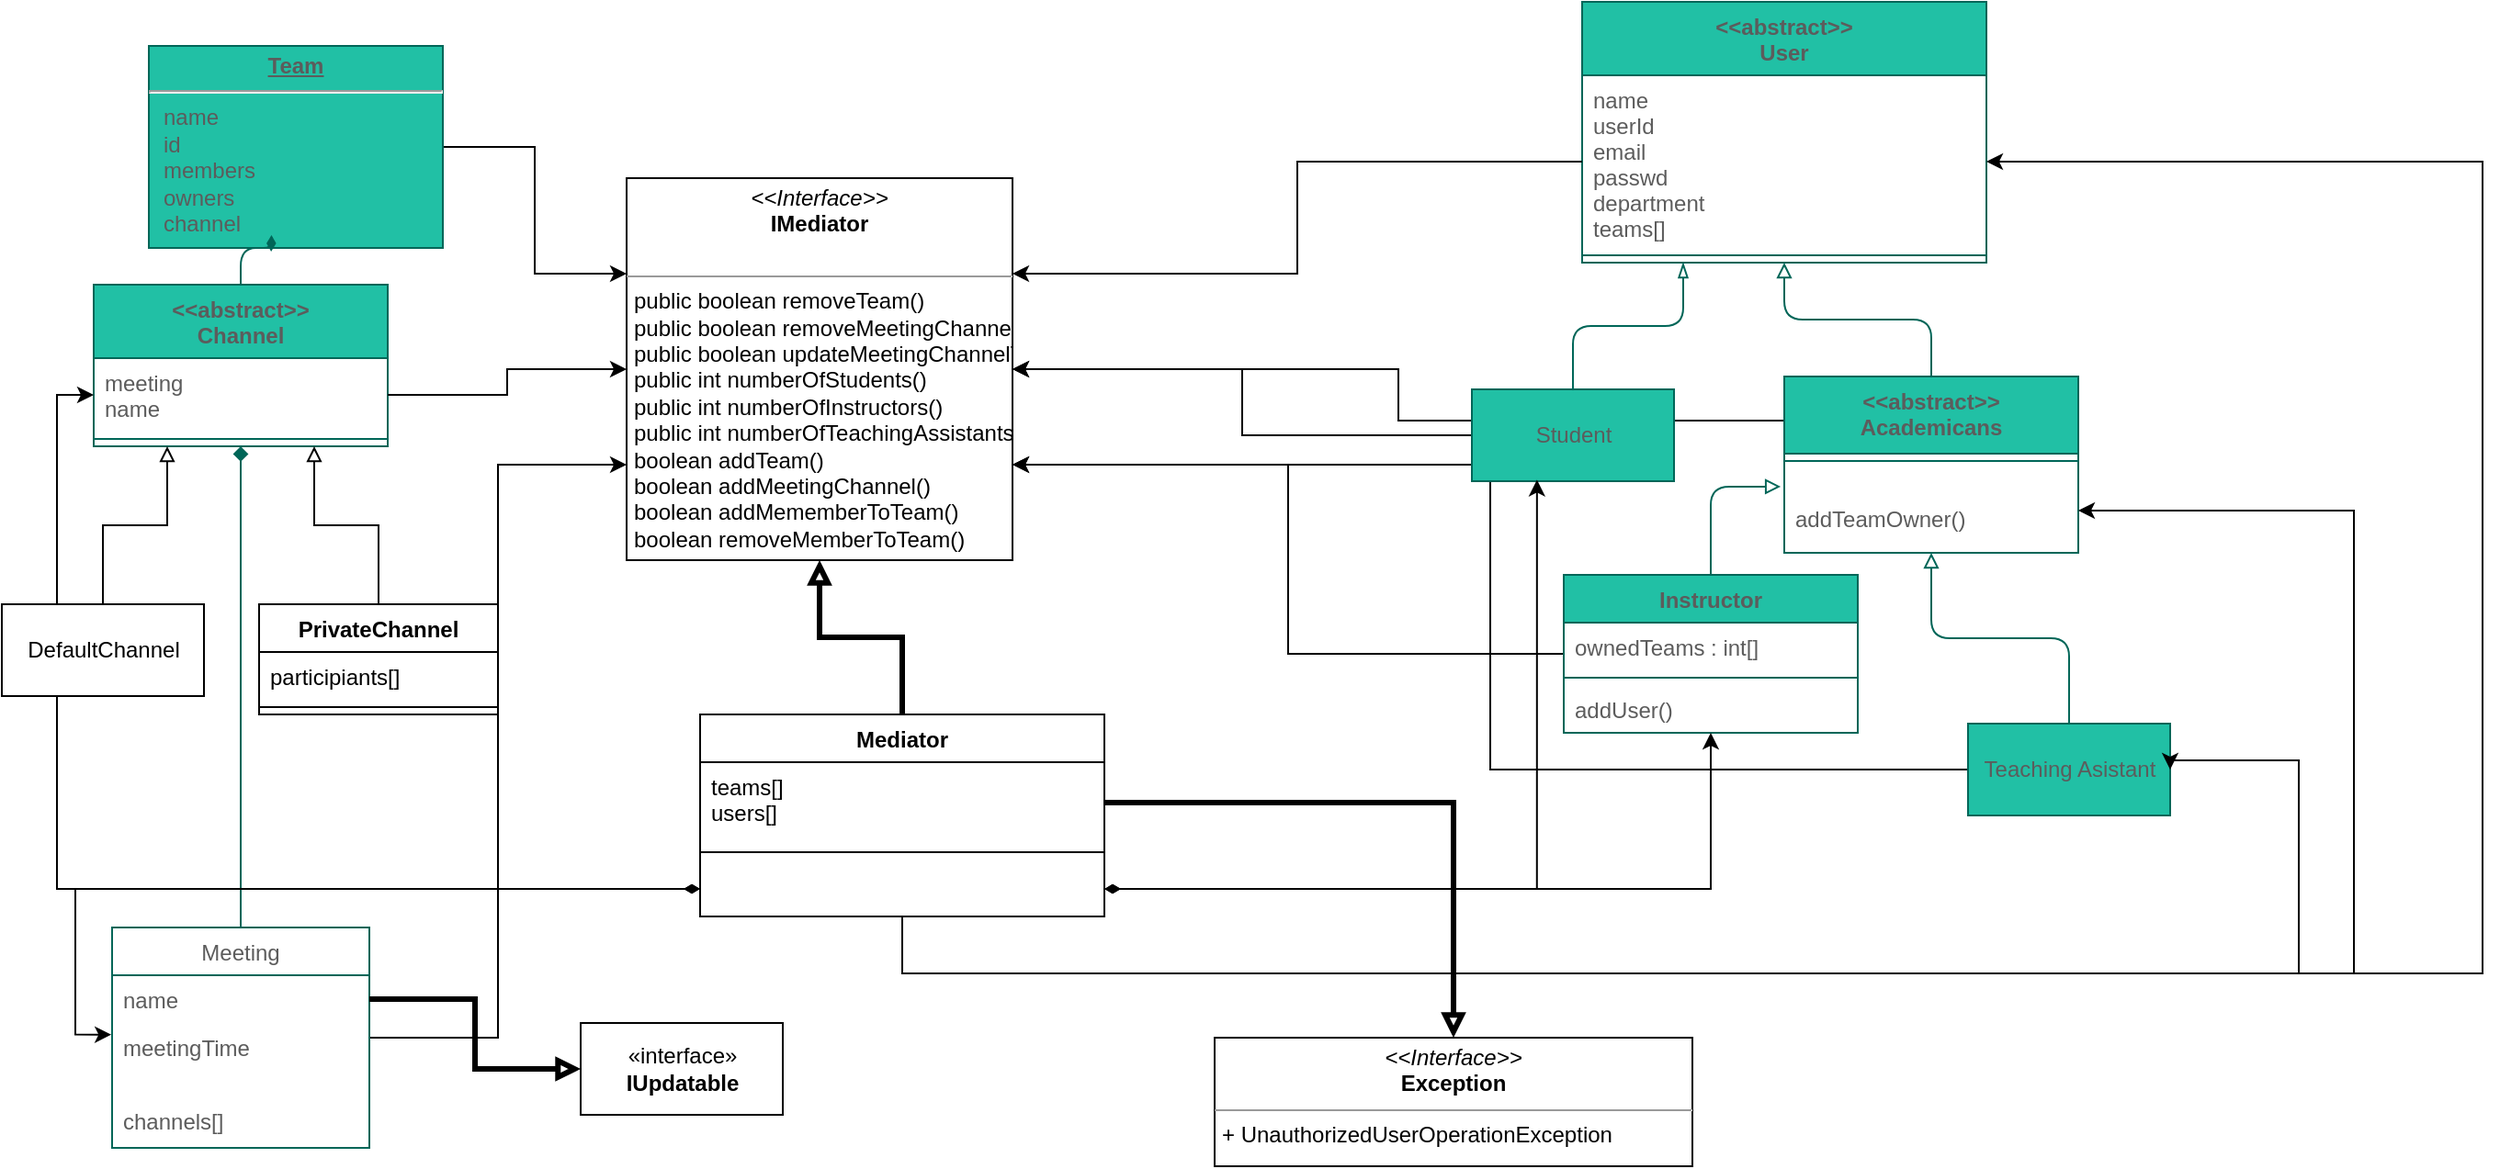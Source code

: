 <mxfile version="14.5.0" type="github">
  <diagram id="frSlsXL32v84QczZVaso" name="Page-1">
    <mxGraphModel dx="981" dy="526" grid="1" gridSize="10" guides="1" tooltips="1" connect="1" arrows="1" fold="1" page="1" pageScale="1" pageWidth="850" pageHeight="1100" math="0" shadow="0">
      <root>
        <mxCell id="0" />
        <mxCell id="1" parent="0" />
        <mxCell id="Eu2-VZ2NSnMf42Nn7M0S-6" value="&lt;&lt;abstract&gt;&gt;&#xa;User" style="swimlane;fontStyle=1;align=center;verticalAlign=top;childLayout=stackLayout;horizontal=1;startSize=40;horizontalStack=0;resizeParent=1;resizeParentMax=0;resizeLast=0;collapsible=1;marginBottom=0;rounded=0;sketch=0;fillColor=#21C0A5;strokeColor=#006658;fontColor=#5C5C5C;" parent="1" vertex="1">
          <mxGeometry x="860" y="16" width="220" height="142" as="geometry">
            <mxRectangle x="40" y="60" width="60" height="26" as="alternateBounds" />
          </mxGeometry>
        </mxCell>
        <mxCell id="Eu2-VZ2NSnMf42Nn7M0S-7" value="name&#xa;userId&#xa;email&#xa;passwd&#xa;department&#xa;teams[]" style="text;align=left;verticalAlign=top;spacingLeft=4;spacingRight=4;overflow=hidden;rotatable=0;points=[[0,0.5],[1,0.5]];portConstraint=eastwest;fontColor=#5C5C5C;" parent="Eu2-VZ2NSnMf42Nn7M0S-6" vertex="1">
          <mxGeometry y="40" width="220" height="94" as="geometry" />
        </mxCell>
        <mxCell id="Eu2-VZ2NSnMf42Nn7M0S-8" value="" style="line;strokeWidth=1;fillColor=none;align=left;verticalAlign=middle;spacingTop=-1;spacingLeft=3;spacingRight=3;rotatable=0;labelPosition=right;points=[];portConstraint=eastwest;strokeColor=#006658;fontColor=#5C5C5C;" parent="Eu2-VZ2NSnMf42Nn7M0S-6" vertex="1">
          <mxGeometry y="134" width="220" height="8" as="geometry" />
        </mxCell>
        <mxCell id="7nu4Bx274fvl5vmak-Ca-19" style="edgeStyle=orthogonalEdgeStyle;rounded=0;orthogonalLoop=1;jettySize=auto;html=1;endArrow=classic;endFill=1;entryX=0;entryY=0.25;entryDx=0;entryDy=0;" parent="1" source="Eu2-VZ2NSnMf42Nn7M0S-11" target="7nu4Bx274fvl5vmak-Ca-15" edge="1">
          <mxGeometry relative="1" as="geometry">
            <mxPoint x="350" y="170" as="targetPoint" />
          </mxGeometry>
        </mxCell>
        <mxCell id="Eu2-VZ2NSnMf42Nn7M0S-11" value="&lt;p style=&quot;margin: 0px ; margin-top: 4px ; text-align: center ; text-decoration: underline&quot;&gt;&lt;b&gt;Team&lt;/b&gt;&lt;/p&gt;&lt;hr&gt;&lt;p style=&quot;margin: 0px ; margin-left: 8px&quot;&gt;name&lt;/p&gt;&lt;p style=&quot;margin: 0px ; margin-left: 8px&quot;&gt;id&lt;/p&gt;&lt;p style=&quot;margin: 0px ; margin-left: 8px&quot;&gt;members&lt;/p&gt;&lt;p style=&quot;margin: 0px ; margin-left: 8px&quot;&gt;owners&lt;/p&gt;&lt;p style=&quot;margin: 0px ; margin-left: 8px&quot;&gt;channel&lt;/p&gt;" style="verticalAlign=top;align=left;overflow=fill;fontSize=12;fontFamily=Helvetica;html=1;rounded=0;sketch=0;strokeColor=#006658;fillColor=#21C0A5;fontColor=#5C5C5C;" parent="1" vertex="1">
          <mxGeometry x="80" y="40" width="160" height="110" as="geometry" />
        </mxCell>
        <mxCell id="Eu2-VZ2NSnMf42Nn7M0S-36" style="edgeStyle=orthogonalEdgeStyle;curved=0;rounded=1;sketch=0;orthogonalLoop=1;jettySize=auto;html=1;entryX=0.416;entryY=1.018;entryDx=0;entryDy=0;entryPerimeter=0;endArrow=diamondThin;endFill=1;strokeColor=#006658;fillColor=#21C0A5;fontColor=#5C5C5C;" parent="1" source="Eu2-VZ2NSnMf42Nn7M0S-13" target="Eu2-VZ2NSnMf42Nn7M0S-11" edge="1">
          <mxGeometry relative="1" as="geometry" />
        </mxCell>
        <mxCell id="Eu2-VZ2NSnMf42Nn7M0S-13" value="&lt;&lt;abstract&gt;&gt;&#xa;Channel" style="swimlane;fontStyle=1;align=center;verticalAlign=top;childLayout=stackLayout;horizontal=1;startSize=40;horizontalStack=0;resizeParent=1;resizeParentMax=0;resizeLast=0;collapsible=1;marginBottom=0;rounded=0;sketch=0;strokeColor=#006658;fillColor=#21C0A5;fontColor=#5C5C5C;" parent="1" vertex="1">
          <mxGeometry x="50" y="170" width="160" height="88" as="geometry" />
        </mxCell>
        <mxCell id="Eu2-VZ2NSnMf42Nn7M0S-14" value="meeting&#xa;name" style="text;strokeColor=none;fillColor=none;align=left;verticalAlign=top;spacingLeft=4;spacingRight=4;overflow=hidden;rotatable=0;points=[[0,0.5],[1,0.5]];portConstraint=eastwest;fontColor=#5C5C5C;" parent="Eu2-VZ2NSnMf42Nn7M0S-13" vertex="1">
          <mxGeometry y="40" width="160" height="40" as="geometry" />
        </mxCell>
        <mxCell id="Eu2-VZ2NSnMf42Nn7M0S-15" value="" style="line;strokeWidth=1;fillColor=none;align=left;verticalAlign=middle;spacingTop=-1;spacingLeft=3;spacingRight=3;rotatable=0;labelPosition=right;points=[];portConstraint=eastwest;strokeColor=#006658;fontColor=#5C5C5C;" parent="Eu2-VZ2NSnMf42Nn7M0S-13" vertex="1">
          <mxGeometry y="80" width="160" height="8" as="geometry" />
        </mxCell>
        <mxCell id="Eu2-VZ2NSnMf42Nn7M0S-37" style="edgeStyle=orthogonalEdgeStyle;curved=0;rounded=1;sketch=0;orthogonalLoop=1;jettySize=auto;html=1;endArrow=diamond;endFill=1;strokeColor=#006658;fillColor=#21C0A5;fontColor=#5C5C5C;" parent="1" source="Eu2-VZ2NSnMf42Nn7M0S-17" target="Eu2-VZ2NSnMf42Nn7M0S-13" edge="1">
          <mxGeometry relative="1" as="geometry" />
        </mxCell>
        <mxCell id="7nu4Bx274fvl5vmak-Ca-22" style="edgeStyle=orthogonalEdgeStyle;rounded=0;orthogonalLoop=1;jettySize=auto;html=1;endArrow=classic;endFill=1;entryX=0;entryY=0.75;entryDx=0;entryDy=0;" parent="1" source="Eu2-VZ2NSnMf42Nn7M0S-17" target="7nu4Bx274fvl5vmak-Ca-15" edge="1">
          <mxGeometry relative="1" as="geometry">
            <mxPoint x="300" y="250" as="targetPoint" />
          </mxGeometry>
        </mxCell>
        <mxCell id="Eu2-VZ2NSnMf42Nn7M0S-17" value="Meeting" style="swimlane;fontStyle=0;childLayout=stackLayout;horizontal=1;startSize=26;fillColor=none;horizontalStack=0;resizeParent=1;resizeParentMax=0;resizeLast=0;collapsible=1;marginBottom=0;rounded=0;sketch=0;strokeColor=#006658;fontColor=#5C5C5C;" parent="1" vertex="1">
          <mxGeometry x="60" y="520" width="140" height="120" as="geometry" />
        </mxCell>
        <mxCell id="Eu2-VZ2NSnMf42Nn7M0S-18" value="name" style="text;strokeColor=none;fillColor=none;align=left;verticalAlign=top;spacingLeft=4;spacingRight=4;overflow=hidden;rotatable=0;points=[[0,0.5],[1,0.5]];portConstraint=eastwest;fontColor=#5C5C5C;" parent="Eu2-VZ2NSnMf42Nn7M0S-17" vertex="1">
          <mxGeometry y="26" width="140" height="26" as="geometry" />
        </mxCell>
        <mxCell id="Eu2-VZ2NSnMf42Nn7M0S-19" value="meetingTime" style="text;strokeColor=none;fillColor=none;align=left;verticalAlign=top;spacingLeft=4;spacingRight=4;overflow=hidden;rotatable=0;points=[[0,0.5],[1,0.5]];portConstraint=eastwest;fontColor=#5C5C5C;" parent="Eu2-VZ2NSnMf42Nn7M0S-17" vertex="1">
          <mxGeometry y="52" width="140" height="26" as="geometry" />
        </mxCell>
        <mxCell id="Eu2-VZ2NSnMf42Nn7M0S-20" value="&#xa;channels[]" style="text;strokeColor=none;fillColor=none;align=left;verticalAlign=top;spacingLeft=4;spacingRight=4;overflow=hidden;rotatable=0;points=[[0,0.5],[1,0.5]];portConstraint=eastwest;fontColor=#5C5C5C;" parent="Eu2-VZ2NSnMf42Nn7M0S-17" vertex="1">
          <mxGeometry y="78" width="140" height="42" as="geometry" />
        </mxCell>
        <mxCell id="Eu2-VZ2NSnMf42Nn7M0S-33" style="edgeStyle=orthogonalEdgeStyle;curved=0;rounded=1;sketch=0;orthogonalLoop=1;jettySize=auto;html=1;entryX=-0.012;entryY=0.217;entryDx=0;entryDy=0;strokeColor=#006658;fillColor=#21C0A5;fontColor=#5C5C5C;endArrow=block;endFill=0;entryPerimeter=0;" parent="1" source="Eu2-VZ2NSnMf42Nn7M0S-21" target="Eu2-VZ2NSnMf42Nn7M0S-28" edge="1">
          <mxGeometry relative="1" as="geometry" />
        </mxCell>
        <mxCell id="7nu4Bx274fvl5vmak-Ca-27" style="edgeStyle=orthogonalEdgeStyle;rounded=0;orthogonalLoop=1;jettySize=auto;html=1;entryX=1;entryY=0.75;entryDx=0;entryDy=0;endArrow=classic;endFill=1;" parent="1" source="Eu2-VZ2NSnMf42Nn7M0S-21" target="7nu4Bx274fvl5vmak-Ca-15" edge="1">
          <mxGeometry relative="1" as="geometry" />
        </mxCell>
        <mxCell id="Eu2-VZ2NSnMf42Nn7M0S-21" value="Instructor" style="swimlane;fontStyle=1;align=center;verticalAlign=top;childLayout=stackLayout;horizontal=1;startSize=26;horizontalStack=0;resizeParent=1;resizeParentMax=0;resizeLast=0;collapsible=1;marginBottom=0;rounded=0;sketch=0;strokeColor=#006658;fillColor=#21C0A5;fontColor=#5C5C5C;" parent="1" vertex="1">
          <mxGeometry x="850" y="328" width="160" height="86" as="geometry">
            <mxRectangle x="850" y="378" width="100" height="26" as="alternateBounds" />
          </mxGeometry>
        </mxCell>
        <mxCell id="Eu2-VZ2NSnMf42Nn7M0S-22" value="ownedTeams : int[]" style="text;strokeColor=none;fillColor=none;align=left;verticalAlign=top;spacingLeft=4;spacingRight=4;overflow=hidden;rotatable=0;points=[[0,0.5],[1,0.5]];portConstraint=eastwest;fontColor=#5C5C5C;" parent="Eu2-VZ2NSnMf42Nn7M0S-21" vertex="1">
          <mxGeometry y="26" width="160" height="26" as="geometry" />
        </mxCell>
        <mxCell id="Eu2-VZ2NSnMf42Nn7M0S-23" value="" style="line;strokeWidth=1;fillColor=none;align=left;verticalAlign=middle;spacingTop=-1;spacingLeft=3;spacingRight=3;rotatable=0;labelPosition=right;points=[];portConstraint=eastwest;strokeColor=#006658;fontColor=#5C5C5C;" parent="Eu2-VZ2NSnMf42Nn7M0S-21" vertex="1">
          <mxGeometry y="52" width="160" height="8" as="geometry" />
        </mxCell>
        <mxCell id="Eu2-VZ2NSnMf42Nn7M0S-24" value="addUser()" style="text;strokeColor=none;fillColor=none;align=left;verticalAlign=top;spacingLeft=4;spacingRight=4;overflow=hidden;rotatable=0;points=[[0,0.5],[1,0.5]];portConstraint=eastwest;fontColor=#5C5C5C;" parent="Eu2-VZ2NSnMf42Nn7M0S-21" vertex="1">
          <mxGeometry y="60" width="160" height="26" as="geometry" />
        </mxCell>
        <mxCell id="Eu2-VZ2NSnMf42Nn7M0S-32" style="edgeStyle=orthogonalEdgeStyle;curved=0;rounded=1;sketch=0;orthogonalLoop=1;jettySize=auto;html=1;entryX=0.5;entryY=1;entryDx=0;entryDy=0;strokeColor=#006658;fillColor=#21C0A5;fontColor=#5C5C5C;endArrow=block;endFill=0;" parent="1" source="Eu2-VZ2NSnMf42Nn7M0S-25" target="Eu2-VZ2NSnMf42Nn7M0S-6" edge="1">
          <mxGeometry relative="1" as="geometry">
            <mxPoint x="990.02" y="201.008" as="targetPoint" />
          </mxGeometry>
        </mxCell>
        <mxCell id="7nu4Bx274fvl5vmak-Ca-26" style="edgeStyle=orthogonalEdgeStyle;rounded=0;orthogonalLoop=1;jettySize=auto;html=1;exitX=0;exitY=0.25;exitDx=0;exitDy=0;entryX=1;entryY=0.5;entryDx=0;entryDy=0;endArrow=classic;endFill=1;" parent="1" source="Eu2-VZ2NSnMf42Nn7M0S-25" target="7nu4Bx274fvl5vmak-Ca-15" edge="1">
          <mxGeometry relative="1" as="geometry" />
        </mxCell>
        <mxCell id="Eu2-VZ2NSnMf42Nn7M0S-25" value="&lt;&lt;abstract&gt;&gt;&#xa;Academicans" style="swimlane;fontStyle=1;align=center;verticalAlign=top;childLayout=stackLayout;horizontal=1;startSize=42;horizontalStack=0;resizeParent=1;resizeParentMax=0;resizeLast=0;collapsible=1;marginBottom=0;rounded=0;sketch=0;strokeColor=#006658;fillColor=#21C0A5;fontColor=#5C5C5C;" parent="1" vertex="1">
          <mxGeometry x="970" y="220" width="160" height="96" as="geometry">
            <mxRectangle x="640" y="278" width="90" height="26" as="alternateBounds" />
          </mxGeometry>
        </mxCell>
        <mxCell id="Eu2-VZ2NSnMf42Nn7M0S-27" value="" style="line;strokeWidth=1;fillColor=none;align=left;verticalAlign=middle;spacingTop=-1;spacingLeft=3;spacingRight=3;rotatable=0;labelPosition=right;points=[];portConstraint=eastwest;strokeColor=#006658;fontColor=#5C5C5C;" parent="Eu2-VZ2NSnMf42Nn7M0S-25" vertex="1">
          <mxGeometry y="42" width="160" height="8" as="geometry" />
        </mxCell>
        <mxCell id="Eu2-VZ2NSnMf42Nn7M0S-28" value="&#xa;addTeamOwner()" style="text;strokeColor=none;fillColor=none;align=left;verticalAlign=top;spacingLeft=4;spacingRight=4;overflow=hidden;rotatable=0;points=[[0,0.5],[1,0.5]];portConstraint=eastwest;fontColor=#5C5C5C;" parent="Eu2-VZ2NSnMf42Nn7M0S-25" vertex="1">
          <mxGeometry y="50" width="160" height="46" as="geometry" />
        </mxCell>
        <mxCell id="Eu2-VZ2NSnMf42Nn7M0S-34" style="edgeStyle=orthogonalEdgeStyle;curved=0;rounded=1;sketch=0;orthogonalLoop=1;jettySize=auto;html=1;fillColor=#21C0A5;fontColor=#5C5C5C;strokeColor=#006658;endArrow=block;endFill=0;" parent="1" source="Eu2-VZ2NSnMf42Nn7M0S-29" target="Eu2-VZ2NSnMf42Nn7M0S-25" edge="1">
          <mxGeometry relative="1" as="geometry" />
        </mxCell>
        <mxCell id="7nu4Bx274fvl5vmak-Ca-28" style="edgeStyle=orthogonalEdgeStyle;rounded=0;orthogonalLoop=1;jettySize=auto;html=1;entryX=1;entryY=0.75;entryDx=0;entryDy=0;endArrow=classic;endFill=1;" parent="1" source="Eu2-VZ2NSnMf42Nn7M0S-29" target="7nu4Bx274fvl5vmak-Ca-15" edge="1">
          <mxGeometry relative="1" as="geometry" />
        </mxCell>
        <mxCell id="Eu2-VZ2NSnMf42Nn7M0S-29" value="Teaching Asistant" style="html=1;rounded=0;sketch=0;strokeColor=#006658;fillColor=#21C0A5;fontColor=#5C5C5C;" parent="1" vertex="1">
          <mxGeometry x="1070" y="409" width="110" height="50" as="geometry" />
        </mxCell>
        <mxCell id="Eu2-VZ2NSnMf42Nn7M0S-31" style="edgeStyle=orthogonalEdgeStyle;curved=0;rounded=1;sketch=0;orthogonalLoop=1;jettySize=auto;html=1;strokeColor=#006658;fillColor=#21C0A5;fontColor=#5C5C5C;endArrow=blockThin;endFill=0;entryX=0.25;entryY=1;entryDx=0;entryDy=0;" parent="1" source="Eu2-VZ2NSnMf42Nn7M0S-30" target="Eu2-VZ2NSnMf42Nn7M0S-6" edge="1">
          <mxGeometry relative="1" as="geometry">
            <mxPoint x="952" y="201" as="targetPoint" />
          </mxGeometry>
        </mxCell>
        <mxCell id="7nu4Bx274fvl5vmak-Ca-25" style="edgeStyle=orthogonalEdgeStyle;rounded=0;orthogonalLoop=1;jettySize=auto;html=1;entryX=1;entryY=0.5;entryDx=0;entryDy=0;endArrow=classic;endFill=1;" parent="1" source="Eu2-VZ2NSnMf42Nn7M0S-30" target="7nu4Bx274fvl5vmak-Ca-15" edge="1">
          <mxGeometry relative="1" as="geometry" />
        </mxCell>
        <mxCell id="Eu2-VZ2NSnMf42Nn7M0S-30" value="Student" style="html=1;rounded=0;sketch=0;strokeColor=#006658;fillColor=#21C0A5;fontColor=#5C5C5C;" parent="1" vertex="1">
          <mxGeometry x="800" y="227" width="110" height="50" as="geometry" />
        </mxCell>
        <mxCell id="7nu4Bx274fvl5vmak-Ca-17" style="edgeStyle=orthogonalEdgeStyle;rounded=0;orthogonalLoop=1;jettySize=auto;html=1;endArrow=block;endFill=0;strokeWidth=3;" parent="1" source="7nu4Bx274fvl5vmak-Ca-1" target="7nu4Bx274fvl5vmak-Ca-15" edge="1">
          <mxGeometry relative="1" as="geometry" />
        </mxCell>
        <mxCell id="7nu4Bx274fvl5vmak-Ca-1" value="Mediator" style="swimlane;fontStyle=1;align=center;verticalAlign=top;childLayout=stackLayout;horizontal=1;startSize=26;horizontalStack=0;resizeParent=1;resizeParentMax=0;resizeLast=0;collapsible=1;marginBottom=0;" parent="1" vertex="1">
          <mxGeometry x="380" y="404" width="220" height="110" as="geometry" />
        </mxCell>
        <mxCell id="7nu4Bx274fvl5vmak-Ca-2" value="teams[]&#xa;users[]" style="text;strokeColor=none;fillColor=none;align=left;verticalAlign=top;spacingLeft=4;spacingRight=4;overflow=hidden;rotatable=0;points=[[0,0.5],[1,0.5]];portConstraint=eastwest;" parent="7nu4Bx274fvl5vmak-Ca-1" vertex="1">
          <mxGeometry y="26" width="220" height="44" as="geometry" />
        </mxCell>
        <mxCell id="7nu4Bx274fvl5vmak-Ca-3" value="" style="line;strokeWidth=1;fillColor=none;align=left;verticalAlign=middle;spacingTop=-1;spacingLeft=3;spacingRight=3;rotatable=0;labelPosition=right;points=[];portConstraint=eastwest;" parent="7nu4Bx274fvl5vmak-Ca-1" vertex="1">
          <mxGeometry y="70" width="220" height="10" as="geometry" />
        </mxCell>
        <mxCell id="7nu4Bx274fvl5vmak-Ca-4" value="   " style="text;strokeColor=none;fillColor=none;align=left;verticalAlign=top;spacingLeft=4;spacingRight=4;overflow=hidden;rotatable=0;points=[[0,0.5],[1,0.5]];portConstraint=eastwest;" parent="7nu4Bx274fvl5vmak-Ca-1" vertex="1">
          <mxGeometry y="80" width="220" height="30" as="geometry" />
        </mxCell>
        <mxCell id="7nu4Bx274fvl5vmak-Ca-15" value="&lt;p style=&quot;margin: 0px ; margin-top: 4px ; text-align: center&quot;&gt;&lt;i&gt;&amp;lt;&amp;lt;Interface&amp;gt;&amp;gt;&lt;/i&gt;&lt;br&gt;&lt;b&gt;IMediator&lt;/b&gt;&lt;/p&gt;&lt;p style=&quot;margin: 0px ; margin-left: 4px&quot;&gt;&lt;br&gt;&lt;/p&gt;&lt;hr size=&quot;1&quot;&gt;&lt;p style=&quot;margin: 0px ; margin-left: 4px&quot;&gt;public boolean removeTeam()&lt;br style=&quot;padding: 0px ; margin: 0px&quot;&gt;public boolean removeMeetingChannel()&lt;br style=&quot;padding: 0px ; margin: 0px&quot;&gt;public boolean updateMeetingChannelTime()&lt;br style=&quot;padding: 0px ; margin: 0px&quot;&gt;public int numberOfStudents()&lt;br style=&quot;padding: 0px ; margin: 0px&quot;&gt;public int numberOfInstructors()&lt;br style=&quot;padding: 0px ; margin: 0px&quot;&gt;public int numberOfTeachingAssistants()&lt;br style=&quot;padding: 0px ; margin: 0px&quot;&gt;boolean addTeam()&lt;br style=&quot;padding: 0px ; margin: 0px&quot;&gt;boolean addMeetingChannel()&lt;br style=&quot;padding: 0px ; margin: 0px&quot;&gt;boolean addMememberToTeam()&lt;br style=&quot;padding: 0px ; margin: 0px&quot;&gt;boolean removeMemberToTeam()&lt;br&gt;&lt;/p&gt;&lt;p style=&quot;margin: 0px ; margin-left: 4px&quot;&gt;&lt;br&gt;&lt;/p&gt;" style="verticalAlign=top;align=left;overflow=fill;fontSize=12;fontFamily=Helvetica;html=1;" parent="1" vertex="1">
          <mxGeometry x="340" y="112" width="210" height="208" as="geometry" />
        </mxCell>
        <mxCell id="7nu4Bx274fvl5vmak-Ca-21" style="edgeStyle=orthogonalEdgeStyle;rounded=0;orthogonalLoop=1;jettySize=auto;html=1;endArrow=classic;endFill=1;entryX=0;entryY=0.5;entryDx=0;entryDy=0;" parent="1" source="Eu2-VZ2NSnMf42Nn7M0S-14" target="7nu4Bx274fvl5vmak-Ca-15" edge="1">
          <mxGeometry relative="1" as="geometry">
            <mxPoint x="330" y="190" as="targetPoint" />
          </mxGeometry>
        </mxCell>
        <mxCell id="7nu4Bx274fvl5vmak-Ca-24" style="edgeStyle=orthogonalEdgeStyle;rounded=0;orthogonalLoop=1;jettySize=auto;html=1;entryX=1;entryY=0.25;entryDx=0;entryDy=0;endArrow=classic;endFill=1;" parent="1" source="Eu2-VZ2NSnMf42Nn7M0S-7" target="7nu4Bx274fvl5vmak-Ca-15" edge="1">
          <mxGeometry relative="1" as="geometry" />
        </mxCell>
        <mxCell id="7nu4Bx274fvl5vmak-Ca-29" style="edgeStyle=orthogonalEdgeStyle;rounded=0;orthogonalLoop=1;jettySize=auto;html=1;entryX=0;entryY=0.5;entryDx=0;entryDy=0;endArrow=classic;endFill=1;startArrow=diamondThin;startFill=1;" parent="1" source="7nu4Bx274fvl5vmak-Ca-4" target="Eu2-VZ2NSnMf42Nn7M0S-14" edge="1">
          <mxGeometry relative="1" as="geometry" />
        </mxCell>
        <mxCell id="7nu4Bx274fvl5vmak-Ca-30" style="edgeStyle=orthogonalEdgeStyle;rounded=0;orthogonalLoop=1;jettySize=auto;html=1;entryX=-0.003;entryY=0.244;entryDx=0;entryDy=0;entryPerimeter=0;endArrow=classic;endFill=1;startArrow=diamondThin;startFill=1;" parent="1" source="7nu4Bx274fvl5vmak-Ca-4" target="Eu2-VZ2NSnMf42Nn7M0S-19" edge="1">
          <mxGeometry relative="1" as="geometry" />
        </mxCell>
        <mxCell id="7nu4Bx274fvl5vmak-Ca-31" style="edgeStyle=orthogonalEdgeStyle;rounded=0;orthogonalLoop=1;jettySize=auto;html=1;endArrow=classic;endFill=1;entryX=1;entryY=0.5;entryDx=0;entryDy=0;" parent="1" source="7nu4Bx274fvl5vmak-Ca-4" target="Eu2-VZ2NSnMf42Nn7M0S-7" edge="1">
          <mxGeometry relative="1" as="geometry">
            <mxPoint x="1262.353" y="110" as="targetPoint" />
            <Array as="points">
              <mxPoint x="1350" y="545" />
              <mxPoint x="1350" y="103" />
            </Array>
          </mxGeometry>
        </mxCell>
        <mxCell id="7nu4Bx274fvl5vmak-Ca-32" style="edgeStyle=orthogonalEdgeStyle;rounded=0;orthogonalLoop=1;jettySize=auto;html=1;endArrow=classic;endFill=1;entryX=1;entryY=0.5;entryDx=0;entryDy=0;" parent="1" source="7nu4Bx274fvl5vmak-Ca-4" target="Eu2-VZ2NSnMf42Nn7M0S-28" edge="1">
          <mxGeometry relative="1" as="geometry">
            <mxPoint x="1212.353" y="545" as="targetPoint" />
            <Array as="points">
              <mxPoint x="490" y="545" />
              <mxPoint x="1280" y="545" />
              <mxPoint x="1280" y="293" />
            </Array>
          </mxGeometry>
        </mxCell>
        <mxCell id="7nu4Bx274fvl5vmak-Ca-33" style="edgeStyle=orthogonalEdgeStyle;rounded=0;orthogonalLoop=1;jettySize=auto;html=1;endArrow=classic;endFill=1;entryX=1;entryY=0.5;entryDx=0;entryDy=0;" parent="1" source="7nu4Bx274fvl5vmak-Ca-4" target="Eu2-VZ2NSnMf42Nn7M0S-29" edge="1">
          <mxGeometry relative="1" as="geometry">
            <mxPoint x="1243.529" y="545" as="targetPoint" />
            <Array as="points">
              <mxPoint x="1250" y="545" />
              <mxPoint x="1250" y="429" />
            </Array>
          </mxGeometry>
        </mxCell>
        <mxCell id="7nu4Bx274fvl5vmak-Ca-34" style="edgeStyle=orthogonalEdgeStyle;rounded=0;orthogonalLoop=1;jettySize=auto;html=1;entryX=0.5;entryY=1;entryDx=0;entryDy=0;endArrow=classic;endFill=1;strokeWidth=1;startArrow=diamondThin;startFill=1;" parent="1" source="7nu4Bx274fvl5vmak-Ca-4" target="Eu2-VZ2NSnMf42Nn7M0S-21" edge="1">
          <mxGeometry relative="1" as="geometry" />
        </mxCell>
        <mxCell id="7nu4Bx274fvl5vmak-Ca-35" style="edgeStyle=orthogonalEdgeStyle;rounded=0;orthogonalLoop=1;jettySize=auto;html=1;entryX=0.322;entryY=0.984;entryDx=0;entryDy=0;entryPerimeter=0;endArrow=classic;endFill=1;startArrow=diamondThin;startFill=1;" parent="1" source="7nu4Bx274fvl5vmak-Ca-4" target="Eu2-VZ2NSnMf42Nn7M0S-30" edge="1">
          <mxGeometry relative="1" as="geometry" />
        </mxCell>
        <mxCell id="EcWiDy5T20w_fIthQefM-9" style="edgeStyle=orthogonalEdgeStyle;rounded=0;orthogonalLoop=1;jettySize=auto;html=1;entryX=0.75;entryY=1;entryDx=0;entryDy=0;endArrow=block;endFill=0;" edge="1" parent="1" source="EcWiDy5T20w_fIthQefM-5" target="Eu2-VZ2NSnMf42Nn7M0S-13">
          <mxGeometry relative="1" as="geometry" />
        </mxCell>
        <mxCell id="EcWiDy5T20w_fIthQefM-5" value="PrivateChannel" style="swimlane;fontStyle=1;align=center;verticalAlign=top;childLayout=stackLayout;horizontal=1;startSize=26;horizontalStack=0;resizeParent=1;resizeParentMax=0;resizeLast=0;collapsible=1;marginBottom=0;" vertex="1" parent="1">
          <mxGeometry x="140" y="344" width="130" height="60" as="geometry" />
        </mxCell>
        <mxCell id="EcWiDy5T20w_fIthQefM-6" value="participiants[]" style="text;strokeColor=none;fillColor=none;align=left;verticalAlign=top;spacingLeft=4;spacingRight=4;overflow=hidden;rotatable=0;points=[[0,0.5],[1,0.5]];portConstraint=eastwest;" vertex="1" parent="EcWiDy5T20w_fIthQefM-5">
          <mxGeometry y="26" width="130" height="26" as="geometry" />
        </mxCell>
        <mxCell id="EcWiDy5T20w_fIthQefM-7" value="" style="line;strokeWidth=1;fillColor=none;align=left;verticalAlign=middle;spacingTop=-1;spacingLeft=3;spacingRight=3;rotatable=0;labelPosition=right;points=[];portConstraint=eastwest;" vertex="1" parent="EcWiDy5T20w_fIthQefM-5">
          <mxGeometry y="52" width="130" height="8" as="geometry" />
        </mxCell>
        <mxCell id="EcWiDy5T20w_fIthQefM-13" style="edgeStyle=orthogonalEdgeStyle;rounded=0;orthogonalLoop=1;jettySize=auto;html=1;entryX=0.25;entryY=1;entryDx=0;entryDy=0;endArrow=block;endFill=0;" edge="1" parent="1" source="EcWiDy5T20w_fIthQefM-12" target="Eu2-VZ2NSnMf42Nn7M0S-13">
          <mxGeometry relative="1" as="geometry" />
        </mxCell>
        <mxCell id="EcWiDy5T20w_fIthQefM-12" value="DefaultChannel" style="html=1;" vertex="1" parent="1">
          <mxGeometry y="344" width="110" height="50" as="geometry" />
        </mxCell>
        <mxCell id="EcWiDy5T20w_fIthQefM-15" value="«interface»&lt;br&gt;&lt;b&gt;IUpdatable&lt;/b&gt;" style="html=1;" vertex="1" parent="1">
          <mxGeometry x="315" y="572" width="110" height="50" as="geometry" />
        </mxCell>
        <mxCell id="EcWiDy5T20w_fIthQefM-16" style="edgeStyle=orthogonalEdgeStyle;rounded=0;orthogonalLoop=1;jettySize=auto;html=1;endArrow=block;endFill=0;strokeWidth=3;" edge="1" parent="1" source="Eu2-VZ2NSnMf42Nn7M0S-18" target="EcWiDy5T20w_fIthQefM-15">
          <mxGeometry relative="1" as="geometry" />
        </mxCell>
        <mxCell id="EcWiDy5T20w_fIthQefM-22" value="&lt;p style=&quot;margin: 0px ; margin-top: 4px ; text-align: center&quot;&gt;&lt;i&gt;&amp;lt;&amp;lt;Interface&amp;gt;&amp;gt;&lt;/i&gt;&lt;br&gt;&lt;b&gt;Exception&lt;/b&gt;&lt;/p&gt;&lt;hr size=&quot;1&quot;&gt;&lt;p style=&quot;margin: 0px ; margin-left: 4px&quot;&gt;+&amp;nbsp;UnauthorizedUserOperationException&lt;/p&gt;" style="verticalAlign=top;align=left;overflow=fill;fontSize=12;fontFamily=Helvetica;html=1;" vertex="1" parent="1">
          <mxGeometry x="660" y="580" width="260" height="70" as="geometry" />
        </mxCell>
        <mxCell id="EcWiDy5T20w_fIthQefM-23" style="edgeStyle=orthogonalEdgeStyle;rounded=0;orthogonalLoop=1;jettySize=auto;html=1;entryX=0.5;entryY=0;entryDx=0;entryDy=0;endArrow=block;endFill=0;strokeWidth=3;" edge="1" parent="1" source="7nu4Bx274fvl5vmak-Ca-2" target="EcWiDy5T20w_fIthQefM-22">
          <mxGeometry relative="1" as="geometry" />
        </mxCell>
      </root>
    </mxGraphModel>
  </diagram>
</mxfile>
